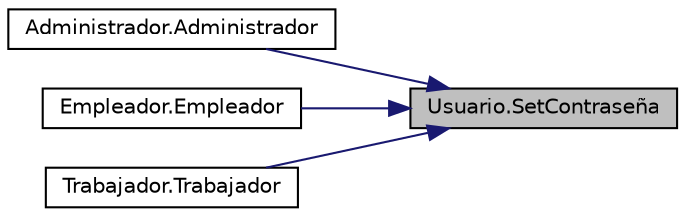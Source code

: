 digraph "Usuario.SetContraseña"
{
 // INTERACTIVE_SVG=YES
 // LATEX_PDF_SIZE
  edge [fontname="Helvetica",fontsize="10",labelfontname="Helvetica",labelfontsize="10"];
  node [fontname="Helvetica",fontsize="10",shape=record];
  rankdir="RL";
  Node1 [label="Usuario.SetContraseña",height=0.2,width=0.4,color="black", fillcolor="grey75", style="filled", fontcolor="black",tooltip="Método para settear la contraseña."];
  Node1 -> Node2 [dir="back",color="midnightblue",fontsize="10",style="solid",fontname="Helvetica"];
  Node2 [label="Administrador.Administrador",height=0.2,width=0.4,color="black", fillcolor="white", style="filled",URL="$classAdministrador.html#a7bbfb9e1180af5b4e931025ce0ce1a74",tooltip="Crea una nueva instancia de la clase Administrador."];
  Node1 -> Node3 [dir="back",color="midnightblue",fontsize="10",style="solid",fontname="Helvetica"];
  Node3 [label="Empleador.Empleador",height=0.2,width=0.4,color="black", fillcolor="white", style="filled",URL="$classEmpleador.html#af2659e8f8d224961d6352962341e6f68",tooltip="Crea una nueva instancia de la clase Empleador."];
  Node1 -> Node4 [dir="back",color="midnightblue",fontsize="10",style="solid",fontname="Helvetica"];
  Node4 [label="Trabajador.Trabajador",height=0.2,width=0.4,color="black", fillcolor="white", style="filled",URL="$classTrabajador.html#a140a28b7a44a90048a01bc4bb5749e49",tooltip="Constructor de la clase."];
}
